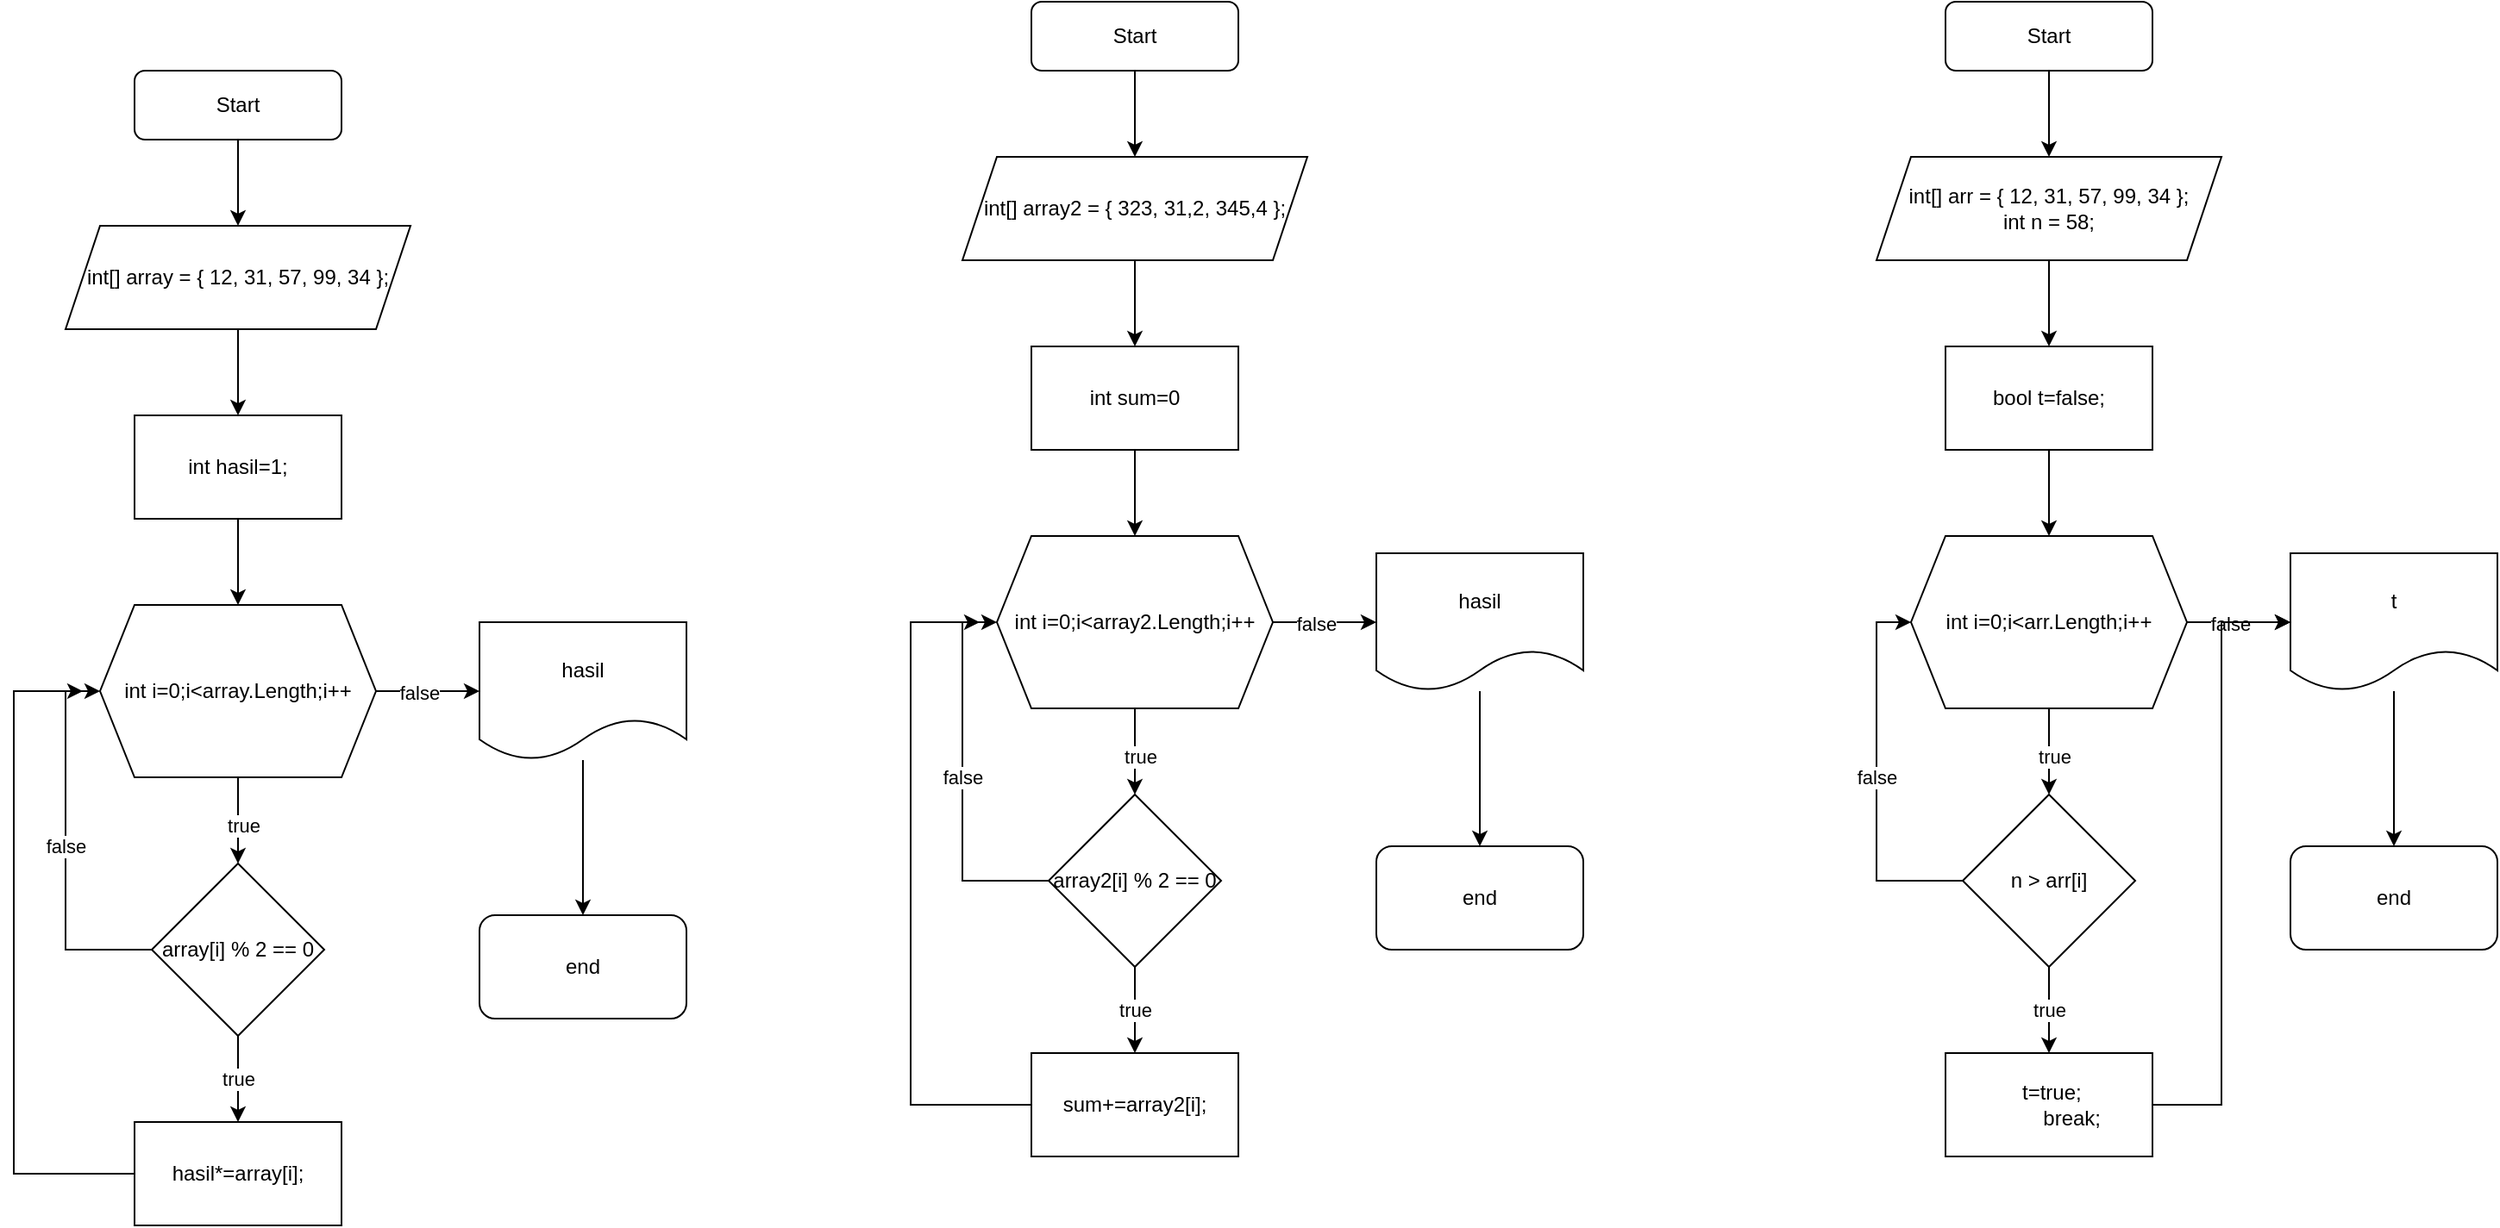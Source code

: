 <mxfile version="23.1.5" type="device">
  <diagram id="C5RBs43oDa-KdzZeNtuy" name="Page-1">
    <mxGraphModel dx="581" dy="835" grid="1" gridSize="10" guides="1" tooltips="1" connect="1" arrows="1" fold="1" page="1" pageScale="1" pageWidth="827" pageHeight="1169" math="0" shadow="0">
      <root>
        <mxCell id="WIyWlLk6GJQsqaUBKTNV-0" />
        <mxCell id="WIyWlLk6GJQsqaUBKTNV-1" parent="WIyWlLk6GJQsqaUBKTNV-0" />
        <mxCell id="nLrr4pnA4hzvLjcogjVB-1" style="edgeStyle=orthogonalEdgeStyle;rounded=0;orthogonalLoop=1;jettySize=auto;html=1;entryX=0.5;entryY=0;entryDx=0;entryDy=0;" edge="1" parent="WIyWlLk6GJQsqaUBKTNV-1" source="WIyWlLk6GJQsqaUBKTNV-3" target="nLrr4pnA4hzvLjcogjVB-0">
          <mxGeometry relative="1" as="geometry" />
        </mxCell>
        <mxCell id="WIyWlLk6GJQsqaUBKTNV-3" value="Start" style="rounded=1;whiteSpace=wrap;html=1;fontSize=12;glass=0;strokeWidth=1;shadow=0;" parent="WIyWlLk6GJQsqaUBKTNV-1" vertex="1">
          <mxGeometry x="160" y="80" width="120" height="40" as="geometry" />
        </mxCell>
        <mxCell id="nLrr4pnA4hzvLjcogjVB-3" value="" style="edgeStyle=orthogonalEdgeStyle;rounded=0;orthogonalLoop=1;jettySize=auto;html=1;" edge="1" parent="WIyWlLk6GJQsqaUBKTNV-1" source="nLrr4pnA4hzvLjcogjVB-0" target="nLrr4pnA4hzvLjcogjVB-2">
          <mxGeometry relative="1" as="geometry" />
        </mxCell>
        <mxCell id="nLrr4pnA4hzvLjcogjVB-0" value="int[] array = { 12, 31, 57, 99, 34 };" style="shape=parallelogram;perimeter=parallelogramPerimeter;whiteSpace=wrap;html=1;fixedSize=1;" vertex="1" parent="WIyWlLk6GJQsqaUBKTNV-1">
          <mxGeometry x="120" y="170" width="200" height="60" as="geometry" />
        </mxCell>
        <mxCell id="nLrr4pnA4hzvLjcogjVB-5" value="" style="edgeStyle=orthogonalEdgeStyle;rounded=0;orthogonalLoop=1;jettySize=auto;html=1;" edge="1" parent="WIyWlLk6GJQsqaUBKTNV-1" source="nLrr4pnA4hzvLjcogjVB-2" target="nLrr4pnA4hzvLjcogjVB-4">
          <mxGeometry relative="1" as="geometry" />
        </mxCell>
        <mxCell id="nLrr4pnA4hzvLjcogjVB-2" value="int hasil=1;" style="whiteSpace=wrap;html=1;" vertex="1" parent="WIyWlLk6GJQsqaUBKTNV-1">
          <mxGeometry x="160" y="280" width="120" height="60" as="geometry" />
        </mxCell>
        <mxCell id="nLrr4pnA4hzvLjcogjVB-7" value="" style="edgeStyle=orthogonalEdgeStyle;rounded=0;orthogonalLoop=1;jettySize=auto;html=1;" edge="1" parent="WIyWlLk6GJQsqaUBKTNV-1" source="nLrr4pnA4hzvLjcogjVB-4" target="nLrr4pnA4hzvLjcogjVB-6">
          <mxGeometry relative="1" as="geometry" />
        </mxCell>
        <mxCell id="nLrr4pnA4hzvLjcogjVB-12" value="true" style="edgeLabel;html=1;align=center;verticalAlign=middle;resizable=0;points=[];" vertex="1" connectable="0" parent="nLrr4pnA4hzvLjcogjVB-7">
          <mxGeometry x="0.12" y="3" relative="1" as="geometry">
            <mxPoint as="offset" />
          </mxGeometry>
        </mxCell>
        <mxCell id="nLrr4pnA4hzvLjcogjVB-15" style="edgeStyle=orthogonalEdgeStyle;rounded=0;orthogonalLoop=1;jettySize=auto;html=1;" edge="1" parent="WIyWlLk6GJQsqaUBKTNV-1" source="nLrr4pnA4hzvLjcogjVB-4" target="nLrr4pnA4hzvLjcogjVB-16">
          <mxGeometry relative="1" as="geometry">
            <mxPoint x="380" y="440" as="targetPoint" />
          </mxGeometry>
        </mxCell>
        <mxCell id="nLrr4pnA4hzvLjcogjVB-17" value="false" style="edgeLabel;html=1;align=center;verticalAlign=middle;resizable=0;points=[];" vertex="1" connectable="0" parent="nLrr4pnA4hzvLjcogjVB-15">
          <mxGeometry x="-0.167" y="-1" relative="1" as="geometry">
            <mxPoint as="offset" />
          </mxGeometry>
        </mxCell>
        <mxCell id="nLrr4pnA4hzvLjcogjVB-4" value="int i=0;i&amp;lt;array.Length;i++" style="shape=hexagon;perimeter=hexagonPerimeter2;whiteSpace=wrap;html=1;fixedSize=1;" vertex="1" parent="WIyWlLk6GJQsqaUBKTNV-1">
          <mxGeometry x="140" y="390" width="160" height="100" as="geometry" />
        </mxCell>
        <mxCell id="nLrr4pnA4hzvLjcogjVB-8" value="false" style="edgeStyle=orthogonalEdgeStyle;rounded=0;orthogonalLoop=1;jettySize=auto;html=1;entryX=0;entryY=0.5;entryDx=0;entryDy=0;" edge="1" parent="WIyWlLk6GJQsqaUBKTNV-1" source="nLrr4pnA4hzvLjcogjVB-6" target="nLrr4pnA4hzvLjcogjVB-4">
          <mxGeometry relative="1" as="geometry">
            <Array as="points">
              <mxPoint x="120" y="590" />
              <mxPoint x="120" y="440" />
            </Array>
          </mxGeometry>
        </mxCell>
        <mxCell id="nLrr4pnA4hzvLjcogjVB-14" value="true" style="edgeStyle=orthogonalEdgeStyle;rounded=0;orthogonalLoop=1;jettySize=auto;html=1;entryX=0.5;entryY=0;entryDx=0;entryDy=0;" edge="1" parent="WIyWlLk6GJQsqaUBKTNV-1" source="nLrr4pnA4hzvLjcogjVB-6" target="nLrr4pnA4hzvLjcogjVB-9">
          <mxGeometry relative="1" as="geometry" />
        </mxCell>
        <mxCell id="nLrr4pnA4hzvLjcogjVB-6" value="array[i] % 2 == 0" style="rhombus;whiteSpace=wrap;html=1;" vertex="1" parent="WIyWlLk6GJQsqaUBKTNV-1">
          <mxGeometry x="170" y="540" width="100" height="100" as="geometry" />
        </mxCell>
        <mxCell id="nLrr4pnA4hzvLjcogjVB-11" style="edgeStyle=orthogonalEdgeStyle;rounded=0;orthogonalLoop=1;jettySize=auto;html=1;exitX=0;exitY=0.5;exitDx=0;exitDy=0;" edge="1" parent="WIyWlLk6GJQsqaUBKTNV-1" source="nLrr4pnA4hzvLjcogjVB-9">
          <mxGeometry relative="1" as="geometry">
            <mxPoint x="130" y="720" as="sourcePoint" />
            <mxPoint x="130" y="440" as="targetPoint" />
            <Array as="points">
              <mxPoint x="90" y="720" />
              <mxPoint x="90" y="440" />
            </Array>
          </mxGeometry>
        </mxCell>
        <mxCell id="nLrr4pnA4hzvLjcogjVB-9" value="hasil*=array[i];" style="whiteSpace=wrap;html=1;" vertex="1" parent="WIyWlLk6GJQsqaUBKTNV-1">
          <mxGeometry x="160" y="690" width="120" height="60" as="geometry" />
        </mxCell>
        <mxCell id="nLrr4pnA4hzvLjcogjVB-19" value="" style="edgeStyle=orthogonalEdgeStyle;rounded=0;orthogonalLoop=1;jettySize=auto;html=1;" edge="1" parent="WIyWlLk6GJQsqaUBKTNV-1" source="nLrr4pnA4hzvLjcogjVB-16" target="nLrr4pnA4hzvLjcogjVB-18">
          <mxGeometry relative="1" as="geometry" />
        </mxCell>
        <mxCell id="nLrr4pnA4hzvLjcogjVB-16" value="hasil" style="shape=document;whiteSpace=wrap;html=1;boundedLbl=1;" vertex="1" parent="WIyWlLk6GJQsqaUBKTNV-1">
          <mxGeometry x="360" y="400" width="120" height="80" as="geometry" />
        </mxCell>
        <mxCell id="nLrr4pnA4hzvLjcogjVB-18" value="end" style="rounded=1;whiteSpace=wrap;html=1;" vertex="1" parent="WIyWlLk6GJQsqaUBKTNV-1">
          <mxGeometry x="360" y="570" width="120" height="60" as="geometry" />
        </mxCell>
        <mxCell id="nLrr4pnA4hzvLjcogjVB-20" style="edgeStyle=orthogonalEdgeStyle;rounded=0;orthogonalLoop=1;jettySize=auto;html=1;entryX=0.5;entryY=0;entryDx=0;entryDy=0;" edge="1" parent="WIyWlLk6GJQsqaUBKTNV-1" source="nLrr4pnA4hzvLjcogjVB-21" target="nLrr4pnA4hzvLjcogjVB-23">
          <mxGeometry relative="1" as="geometry" />
        </mxCell>
        <mxCell id="nLrr4pnA4hzvLjcogjVB-21" value="Start" style="rounded=1;whiteSpace=wrap;html=1;fontSize=12;glass=0;strokeWidth=1;shadow=0;" vertex="1" parent="WIyWlLk6GJQsqaUBKTNV-1">
          <mxGeometry x="680" y="40" width="120" height="40" as="geometry" />
        </mxCell>
        <mxCell id="nLrr4pnA4hzvLjcogjVB-22" value="" style="edgeStyle=orthogonalEdgeStyle;rounded=0;orthogonalLoop=1;jettySize=auto;html=1;" edge="1" parent="WIyWlLk6GJQsqaUBKTNV-1" source="nLrr4pnA4hzvLjcogjVB-23" target="nLrr4pnA4hzvLjcogjVB-25">
          <mxGeometry relative="1" as="geometry" />
        </mxCell>
        <mxCell id="nLrr4pnA4hzvLjcogjVB-23" value="int[] array2 = { 323, 31,2, 345,4 };" style="shape=parallelogram;perimeter=parallelogramPerimeter;whiteSpace=wrap;html=1;fixedSize=1;" vertex="1" parent="WIyWlLk6GJQsqaUBKTNV-1">
          <mxGeometry x="640" y="130" width="200" height="60" as="geometry" />
        </mxCell>
        <mxCell id="nLrr4pnA4hzvLjcogjVB-24" value="" style="edgeStyle=orthogonalEdgeStyle;rounded=0;orthogonalLoop=1;jettySize=auto;html=1;" edge="1" parent="WIyWlLk6GJQsqaUBKTNV-1" source="nLrr4pnA4hzvLjcogjVB-25" target="nLrr4pnA4hzvLjcogjVB-30">
          <mxGeometry relative="1" as="geometry" />
        </mxCell>
        <mxCell id="nLrr4pnA4hzvLjcogjVB-25" value="int sum=0" style="whiteSpace=wrap;html=1;" vertex="1" parent="WIyWlLk6GJQsqaUBKTNV-1">
          <mxGeometry x="680" y="240" width="120" height="60" as="geometry" />
        </mxCell>
        <mxCell id="nLrr4pnA4hzvLjcogjVB-26" value="" style="edgeStyle=orthogonalEdgeStyle;rounded=0;orthogonalLoop=1;jettySize=auto;html=1;" edge="1" parent="WIyWlLk6GJQsqaUBKTNV-1" source="nLrr4pnA4hzvLjcogjVB-30" target="nLrr4pnA4hzvLjcogjVB-33">
          <mxGeometry relative="1" as="geometry" />
        </mxCell>
        <mxCell id="nLrr4pnA4hzvLjcogjVB-27" value="true" style="edgeLabel;html=1;align=center;verticalAlign=middle;resizable=0;points=[];" vertex="1" connectable="0" parent="nLrr4pnA4hzvLjcogjVB-26">
          <mxGeometry x="0.12" y="3" relative="1" as="geometry">
            <mxPoint as="offset" />
          </mxGeometry>
        </mxCell>
        <mxCell id="nLrr4pnA4hzvLjcogjVB-28" style="edgeStyle=orthogonalEdgeStyle;rounded=0;orthogonalLoop=1;jettySize=auto;html=1;" edge="1" parent="WIyWlLk6GJQsqaUBKTNV-1" source="nLrr4pnA4hzvLjcogjVB-30" target="nLrr4pnA4hzvLjcogjVB-37">
          <mxGeometry relative="1" as="geometry">
            <mxPoint x="900" y="400" as="targetPoint" />
          </mxGeometry>
        </mxCell>
        <mxCell id="nLrr4pnA4hzvLjcogjVB-29" value="false" style="edgeLabel;html=1;align=center;verticalAlign=middle;resizable=0;points=[];" vertex="1" connectable="0" parent="nLrr4pnA4hzvLjcogjVB-28">
          <mxGeometry x="-0.167" y="-1" relative="1" as="geometry">
            <mxPoint as="offset" />
          </mxGeometry>
        </mxCell>
        <mxCell id="nLrr4pnA4hzvLjcogjVB-30" value="int i=0;i&amp;lt;array2.Length;i++" style="shape=hexagon;perimeter=hexagonPerimeter2;whiteSpace=wrap;html=1;fixedSize=1;" vertex="1" parent="WIyWlLk6GJQsqaUBKTNV-1">
          <mxGeometry x="660" y="350" width="160" height="100" as="geometry" />
        </mxCell>
        <mxCell id="nLrr4pnA4hzvLjcogjVB-31" value="false" style="edgeStyle=orthogonalEdgeStyle;rounded=0;orthogonalLoop=1;jettySize=auto;html=1;entryX=0;entryY=0.5;entryDx=0;entryDy=0;" edge="1" parent="WIyWlLk6GJQsqaUBKTNV-1" source="nLrr4pnA4hzvLjcogjVB-33" target="nLrr4pnA4hzvLjcogjVB-30">
          <mxGeometry relative="1" as="geometry">
            <Array as="points">
              <mxPoint x="640" y="550" />
              <mxPoint x="640" y="400" />
            </Array>
          </mxGeometry>
        </mxCell>
        <mxCell id="nLrr4pnA4hzvLjcogjVB-32" value="true" style="edgeStyle=orthogonalEdgeStyle;rounded=0;orthogonalLoop=1;jettySize=auto;html=1;entryX=0.5;entryY=0;entryDx=0;entryDy=0;" edge="1" parent="WIyWlLk6GJQsqaUBKTNV-1" source="nLrr4pnA4hzvLjcogjVB-33" target="nLrr4pnA4hzvLjcogjVB-35">
          <mxGeometry relative="1" as="geometry" />
        </mxCell>
        <mxCell id="nLrr4pnA4hzvLjcogjVB-33" value="array2[i] % 2 == 0" style="rhombus;whiteSpace=wrap;html=1;" vertex="1" parent="WIyWlLk6GJQsqaUBKTNV-1">
          <mxGeometry x="690" y="500" width="100" height="100" as="geometry" />
        </mxCell>
        <mxCell id="nLrr4pnA4hzvLjcogjVB-34" style="edgeStyle=orthogonalEdgeStyle;rounded=0;orthogonalLoop=1;jettySize=auto;html=1;exitX=0;exitY=0.5;exitDx=0;exitDy=0;" edge="1" parent="WIyWlLk6GJQsqaUBKTNV-1" source="nLrr4pnA4hzvLjcogjVB-35">
          <mxGeometry relative="1" as="geometry">
            <mxPoint x="650" y="680" as="sourcePoint" />
            <mxPoint x="650" y="400" as="targetPoint" />
            <Array as="points">
              <mxPoint x="610" y="680" />
              <mxPoint x="610" y="400" />
            </Array>
          </mxGeometry>
        </mxCell>
        <mxCell id="nLrr4pnA4hzvLjcogjVB-35" value="sum+=array2[i];" style="whiteSpace=wrap;html=1;" vertex="1" parent="WIyWlLk6GJQsqaUBKTNV-1">
          <mxGeometry x="680" y="650" width="120" height="60" as="geometry" />
        </mxCell>
        <mxCell id="nLrr4pnA4hzvLjcogjVB-36" value="" style="edgeStyle=orthogonalEdgeStyle;rounded=0;orthogonalLoop=1;jettySize=auto;html=1;" edge="1" parent="WIyWlLk6GJQsqaUBKTNV-1" source="nLrr4pnA4hzvLjcogjVB-37" target="nLrr4pnA4hzvLjcogjVB-38">
          <mxGeometry relative="1" as="geometry" />
        </mxCell>
        <mxCell id="nLrr4pnA4hzvLjcogjVB-37" value="hasil" style="shape=document;whiteSpace=wrap;html=1;boundedLbl=1;" vertex="1" parent="WIyWlLk6GJQsqaUBKTNV-1">
          <mxGeometry x="880" y="360" width="120" height="80" as="geometry" />
        </mxCell>
        <mxCell id="nLrr4pnA4hzvLjcogjVB-38" value="end" style="rounded=1;whiteSpace=wrap;html=1;" vertex="1" parent="WIyWlLk6GJQsqaUBKTNV-1">
          <mxGeometry x="880" y="530" width="120" height="60" as="geometry" />
        </mxCell>
        <mxCell id="nLrr4pnA4hzvLjcogjVB-40" style="edgeStyle=orthogonalEdgeStyle;rounded=0;orthogonalLoop=1;jettySize=auto;html=1;entryX=0.5;entryY=0;entryDx=0;entryDy=0;" edge="1" parent="WIyWlLk6GJQsqaUBKTNV-1" source="nLrr4pnA4hzvLjcogjVB-41" target="nLrr4pnA4hzvLjcogjVB-43">
          <mxGeometry relative="1" as="geometry" />
        </mxCell>
        <mxCell id="nLrr4pnA4hzvLjcogjVB-41" value="Start" style="rounded=1;whiteSpace=wrap;html=1;fontSize=12;glass=0;strokeWidth=1;shadow=0;" vertex="1" parent="WIyWlLk6GJQsqaUBKTNV-1">
          <mxGeometry x="1210" y="40" width="120" height="40" as="geometry" />
        </mxCell>
        <mxCell id="nLrr4pnA4hzvLjcogjVB-42" value="" style="edgeStyle=orthogonalEdgeStyle;rounded=0;orthogonalLoop=1;jettySize=auto;html=1;" edge="1" parent="WIyWlLk6GJQsqaUBKTNV-1" source="nLrr4pnA4hzvLjcogjVB-43" target="nLrr4pnA4hzvLjcogjVB-45">
          <mxGeometry relative="1" as="geometry" />
        </mxCell>
        <mxCell id="nLrr4pnA4hzvLjcogjVB-43" value="int[] arr = { 12, 31, 57, 99, 34 };&lt;br&gt;int n = 58;" style="shape=parallelogram;perimeter=parallelogramPerimeter;whiteSpace=wrap;html=1;fixedSize=1;" vertex="1" parent="WIyWlLk6GJQsqaUBKTNV-1">
          <mxGeometry x="1170" y="130" width="200" height="60" as="geometry" />
        </mxCell>
        <mxCell id="nLrr4pnA4hzvLjcogjVB-44" value="" style="edgeStyle=orthogonalEdgeStyle;rounded=0;orthogonalLoop=1;jettySize=auto;html=1;" edge="1" parent="WIyWlLk6GJQsqaUBKTNV-1" source="nLrr4pnA4hzvLjcogjVB-45" target="nLrr4pnA4hzvLjcogjVB-50">
          <mxGeometry relative="1" as="geometry" />
        </mxCell>
        <mxCell id="nLrr4pnA4hzvLjcogjVB-45" value="bool t=false;" style="whiteSpace=wrap;html=1;" vertex="1" parent="WIyWlLk6GJQsqaUBKTNV-1">
          <mxGeometry x="1210" y="240" width="120" height="60" as="geometry" />
        </mxCell>
        <mxCell id="nLrr4pnA4hzvLjcogjVB-46" value="" style="edgeStyle=orthogonalEdgeStyle;rounded=0;orthogonalLoop=1;jettySize=auto;html=1;" edge="1" parent="WIyWlLk6GJQsqaUBKTNV-1" source="nLrr4pnA4hzvLjcogjVB-50" target="nLrr4pnA4hzvLjcogjVB-53">
          <mxGeometry relative="1" as="geometry" />
        </mxCell>
        <mxCell id="nLrr4pnA4hzvLjcogjVB-47" value="true" style="edgeLabel;html=1;align=center;verticalAlign=middle;resizable=0;points=[];" vertex="1" connectable="0" parent="nLrr4pnA4hzvLjcogjVB-46">
          <mxGeometry x="0.12" y="3" relative="1" as="geometry">
            <mxPoint as="offset" />
          </mxGeometry>
        </mxCell>
        <mxCell id="nLrr4pnA4hzvLjcogjVB-48" style="edgeStyle=orthogonalEdgeStyle;rounded=0;orthogonalLoop=1;jettySize=auto;html=1;" edge="1" parent="WIyWlLk6GJQsqaUBKTNV-1" source="nLrr4pnA4hzvLjcogjVB-50" target="nLrr4pnA4hzvLjcogjVB-57">
          <mxGeometry relative="1" as="geometry">
            <mxPoint x="1430" y="400" as="targetPoint" />
          </mxGeometry>
        </mxCell>
        <mxCell id="nLrr4pnA4hzvLjcogjVB-49" value="false" style="edgeLabel;html=1;align=center;verticalAlign=middle;resizable=0;points=[];" vertex="1" connectable="0" parent="nLrr4pnA4hzvLjcogjVB-48">
          <mxGeometry x="-0.167" y="-1" relative="1" as="geometry">
            <mxPoint as="offset" />
          </mxGeometry>
        </mxCell>
        <mxCell id="nLrr4pnA4hzvLjcogjVB-50" value="int i=0;i&amp;lt;arr.Length;i++" style="shape=hexagon;perimeter=hexagonPerimeter2;whiteSpace=wrap;html=1;fixedSize=1;" vertex="1" parent="WIyWlLk6GJQsqaUBKTNV-1">
          <mxGeometry x="1190" y="350" width="160" height="100" as="geometry" />
        </mxCell>
        <mxCell id="nLrr4pnA4hzvLjcogjVB-51" value="false" style="edgeStyle=orthogonalEdgeStyle;rounded=0;orthogonalLoop=1;jettySize=auto;html=1;entryX=0;entryY=0.5;entryDx=0;entryDy=0;" edge="1" parent="WIyWlLk6GJQsqaUBKTNV-1" source="nLrr4pnA4hzvLjcogjVB-53" target="nLrr4pnA4hzvLjcogjVB-50">
          <mxGeometry relative="1" as="geometry">
            <Array as="points">
              <mxPoint x="1170" y="550" />
              <mxPoint x="1170" y="400" />
            </Array>
          </mxGeometry>
        </mxCell>
        <mxCell id="nLrr4pnA4hzvLjcogjVB-52" value="true" style="edgeStyle=orthogonalEdgeStyle;rounded=0;orthogonalLoop=1;jettySize=auto;html=1;entryX=0.5;entryY=0;entryDx=0;entryDy=0;" edge="1" parent="WIyWlLk6GJQsqaUBKTNV-1" source="nLrr4pnA4hzvLjcogjVB-53" target="nLrr4pnA4hzvLjcogjVB-55">
          <mxGeometry relative="1" as="geometry" />
        </mxCell>
        <mxCell id="nLrr4pnA4hzvLjcogjVB-53" value="n &amp;gt; arr[i]" style="rhombus;whiteSpace=wrap;html=1;" vertex="1" parent="WIyWlLk6GJQsqaUBKTNV-1">
          <mxGeometry x="1220" y="500" width="100" height="100" as="geometry" />
        </mxCell>
        <mxCell id="nLrr4pnA4hzvLjcogjVB-59" style="edgeStyle=orthogonalEdgeStyle;rounded=0;orthogonalLoop=1;jettySize=auto;html=1;entryX=0;entryY=0.5;entryDx=0;entryDy=0;" edge="1" parent="WIyWlLk6GJQsqaUBKTNV-1" source="nLrr4pnA4hzvLjcogjVB-55" target="nLrr4pnA4hzvLjcogjVB-57">
          <mxGeometry relative="1" as="geometry" />
        </mxCell>
        <mxCell id="nLrr4pnA4hzvLjcogjVB-55" value="&lt;div&gt;&amp;nbsp;t=true;&lt;/div&gt;&lt;div&gt;&amp;nbsp; &amp;nbsp; &amp;nbsp; &amp;nbsp; break;&lt;/div&gt;" style="whiteSpace=wrap;html=1;" vertex="1" parent="WIyWlLk6GJQsqaUBKTNV-1">
          <mxGeometry x="1210" y="650" width="120" height="60" as="geometry" />
        </mxCell>
        <mxCell id="nLrr4pnA4hzvLjcogjVB-56" value="" style="edgeStyle=orthogonalEdgeStyle;rounded=0;orthogonalLoop=1;jettySize=auto;html=1;" edge="1" parent="WIyWlLk6GJQsqaUBKTNV-1" source="nLrr4pnA4hzvLjcogjVB-57" target="nLrr4pnA4hzvLjcogjVB-58">
          <mxGeometry relative="1" as="geometry" />
        </mxCell>
        <mxCell id="nLrr4pnA4hzvLjcogjVB-57" value="t" style="shape=document;whiteSpace=wrap;html=1;boundedLbl=1;" vertex="1" parent="WIyWlLk6GJQsqaUBKTNV-1">
          <mxGeometry x="1410" y="360" width="120" height="80" as="geometry" />
        </mxCell>
        <mxCell id="nLrr4pnA4hzvLjcogjVB-58" value="end" style="rounded=1;whiteSpace=wrap;html=1;" vertex="1" parent="WIyWlLk6GJQsqaUBKTNV-1">
          <mxGeometry x="1410" y="530" width="120" height="60" as="geometry" />
        </mxCell>
      </root>
    </mxGraphModel>
  </diagram>
</mxfile>
